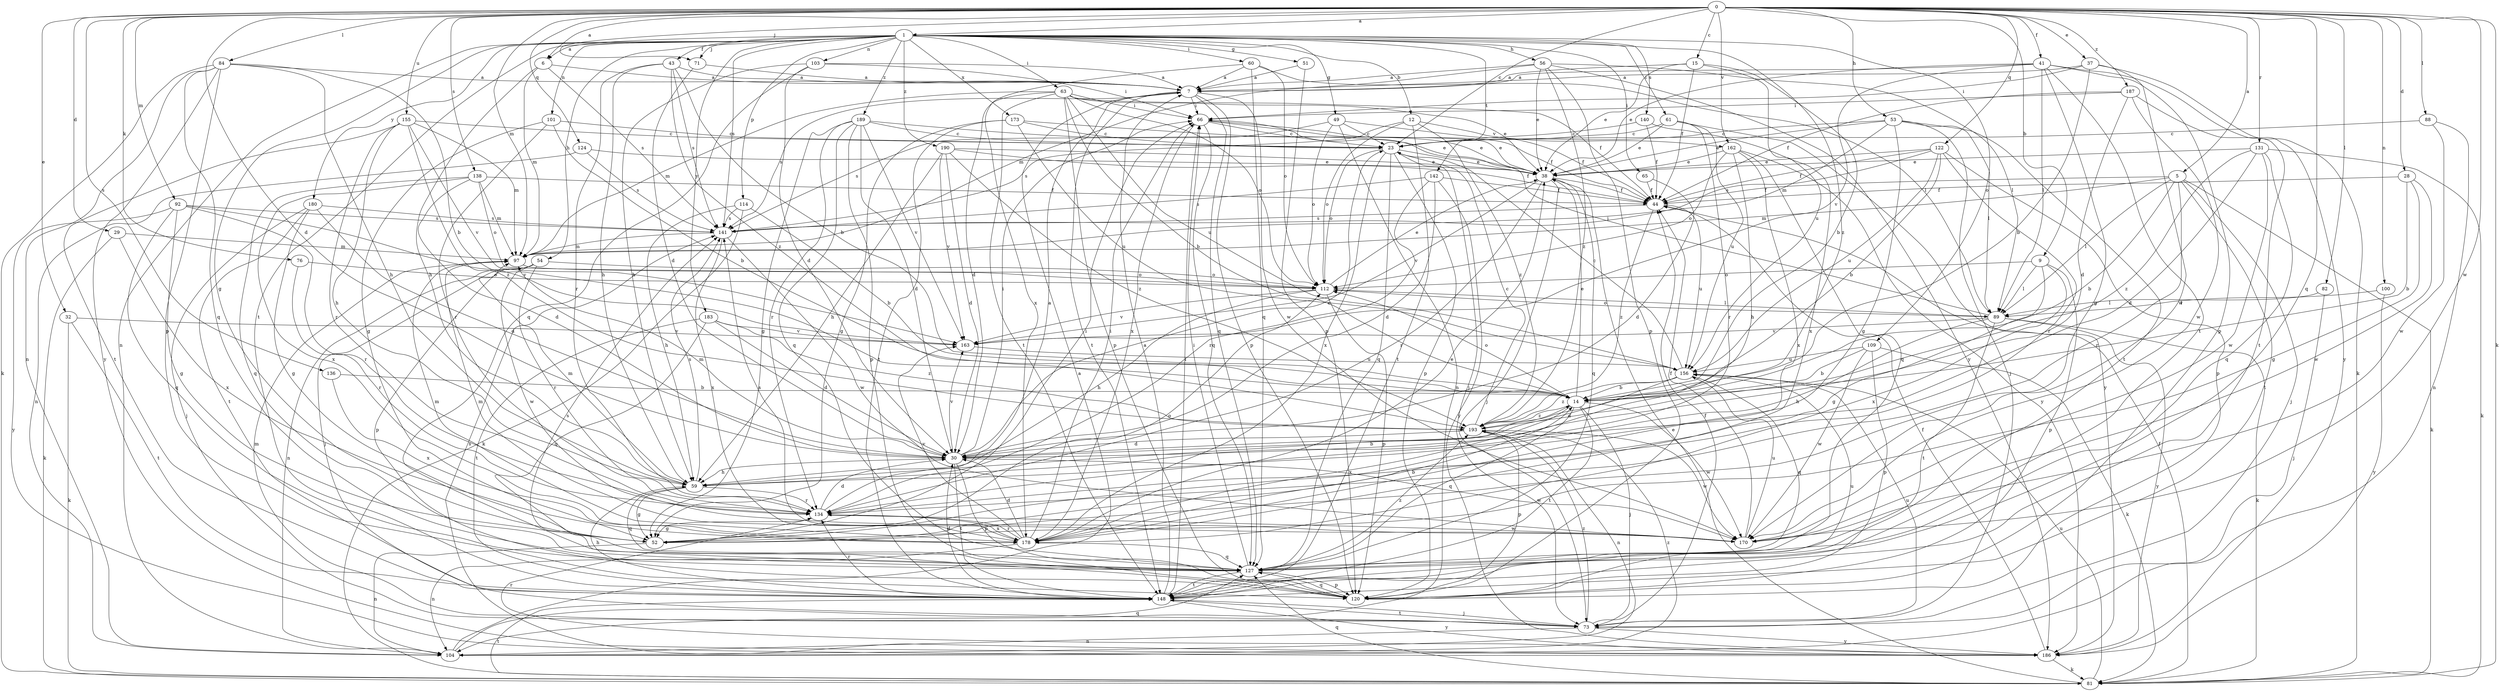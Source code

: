 strict digraph  {
0;
1;
5;
6;
7;
9;
12;
14;
15;
23;
28;
29;
30;
32;
37;
38;
41;
43;
44;
49;
51;
52;
53;
54;
56;
59;
60;
61;
63;
65;
66;
71;
73;
76;
81;
82;
84;
88;
89;
92;
97;
100;
101;
103;
104;
109;
112;
114;
120;
122;
124;
127;
131;
134;
136;
138;
140;
141;
142;
148;
155;
156;
162;
163;
170;
173;
178;
180;
183;
186;
187;
189;
190;
193;
0 -> 1  [label=a];
0 -> 5  [label=a];
0 -> 6  [label=a];
0 -> 9  [label=b];
0 -> 15  [label=c];
0 -> 23  [label=c];
0 -> 28  [label=d];
0 -> 29  [label=d];
0 -> 30  [label=d];
0 -> 32  [label=e];
0 -> 37  [label=e];
0 -> 41  [label=f];
0 -> 53  [label=h];
0 -> 71  [label=j];
0 -> 76  [label=k];
0 -> 81  [label=k];
0 -> 82  [label=l];
0 -> 84  [label=l];
0 -> 88  [label=l];
0 -> 92  [label=m];
0 -> 97  [label=m];
0 -> 100  [label=n];
0 -> 122  [label=q];
0 -> 124  [label=q];
0 -> 127  [label=q];
0 -> 131  [label=r];
0 -> 136  [label=s];
0 -> 138  [label=s];
0 -> 155  [label=u];
0 -> 162  [label=v];
0 -> 170  [label=w];
0 -> 187  [label=z];
1 -> 6  [label=a];
1 -> 12  [label=b];
1 -> 43  [label=f];
1 -> 49  [label=g];
1 -> 51  [label=g];
1 -> 52  [label=g];
1 -> 54  [label=h];
1 -> 56  [label=h];
1 -> 60  [label=i];
1 -> 61  [label=i];
1 -> 63  [label=i];
1 -> 65  [label=i];
1 -> 71  [label=j];
1 -> 101  [label=n];
1 -> 103  [label=n];
1 -> 104  [label=n];
1 -> 109  [label=o];
1 -> 114  [label=p];
1 -> 140  [label=s];
1 -> 141  [label=s];
1 -> 142  [label=t];
1 -> 148  [label=t];
1 -> 173  [label=x];
1 -> 180  [label=y];
1 -> 183  [label=y];
1 -> 189  [label=z];
1 -> 190  [label=z];
1 -> 193  [label=z];
5 -> 14  [label=b];
5 -> 44  [label=f];
5 -> 73  [label=j];
5 -> 81  [label=k];
5 -> 89  [label=l];
5 -> 97  [label=m];
5 -> 134  [label=r];
5 -> 148  [label=t];
6 -> 7  [label=a];
6 -> 59  [label=h];
6 -> 97  [label=m];
6 -> 141  [label=s];
7 -> 66  [label=i];
7 -> 120  [label=p];
7 -> 127  [label=q];
7 -> 141  [label=s];
7 -> 148  [label=t];
7 -> 170  [label=w];
9 -> 52  [label=g];
9 -> 89  [label=l];
9 -> 112  [label=o];
9 -> 120  [label=p];
9 -> 178  [label=x];
12 -> 112  [label=o];
12 -> 141  [label=s];
12 -> 148  [label=t];
12 -> 162  [label=v];
12 -> 193  [label=z];
14 -> 38  [label=e];
14 -> 73  [label=j];
14 -> 112  [label=o];
14 -> 127  [label=q];
14 -> 148  [label=t];
14 -> 170  [label=w];
14 -> 178  [label=x];
14 -> 193  [label=z];
15 -> 7  [label=a];
15 -> 14  [label=b];
15 -> 38  [label=e];
15 -> 44  [label=f];
15 -> 156  [label=u];
23 -> 38  [label=e];
23 -> 73  [label=j];
23 -> 112  [label=o];
23 -> 120  [label=p];
23 -> 127  [label=q];
23 -> 178  [label=x];
28 -> 14  [label=b];
28 -> 44  [label=f];
28 -> 52  [label=g];
28 -> 170  [label=w];
29 -> 81  [label=k];
29 -> 97  [label=m];
29 -> 178  [label=x];
30 -> 23  [label=c];
30 -> 59  [label=h];
30 -> 66  [label=i];
30 -> 97  [label=m];
30 -> 120  [label=p];
30 -> 148  [label=t];
30 -> 163  [label=v];
30 -> 170  [label=w];
32 -> 81  [label=k];
32 -> 148  [label=t];
32 -> 163  [label=v];
37 -> 7  [label=a];
37 -> 14  [label=b];
37 -> 66  [label=i];
37 -> 81  [label=k];
37 -> 170  [label=w];
38 -> 44  [label=f];
38 -> 73  [label=j];
38 -> 127  [label=q];
38 -> 134  [label=r];
38 -> 163  [label=v];
41 -> 7  [label=a];
41 -> 38  [label=e];
41 -> 52  [label=g];
41 -> 89  [label=l];
41 -> 120  [label=p];
41 -> 148  [label=t];
41 -> 163  [label=v];
41 -> 186  [label=y];
43 -> 7  [label=a];
43 -> 14  [label=b];
43 -> 59  [label=h];
43 -> 134  [label=r];
43 -> 141  [label=s];
43 -> 193  [label=z];
44 -> 141  [label=s];
44 -> 156  [label=u];
44 -> 193  [label=z];
49 -> 23  [label=c];
49 -> 44  [label=f];
49 -> 104  [label=n];
49 -> 112  [label=o];
49 -> 141  [label=s];
51 -> 7  [label=a];
51 -> 120  [label=p];
52 -> 66  [label=i];
52 -> 104  [label=n];
52 -> 112  [label=o];
53 -> 23  [label=c];
53 -> 38  [label=e];
53 -> 52  [label=g];
53 -> 73  [label=j];
53 -> 89  [label=l];
53 -> 97  [label=m];
53 -> 148  [label=t];
54 -> 73  [label=j];
54 -> 104  [label=n];
54 -> 112  [label=o];
54 -> 120  [label=p];
54 -> 134  [label=r];
54 -> 170  [label=w];
56 -> 7  [label=a];
56 -> 38  [label=e];
56 -> 89  [label=l];
56 -> 97  [label=m];
56 -> 120  [label=p];
56 -> 186  [label=y];
56 -> 193  [label=z];
59 -> 14  [label=b];
59 -> 52  [label=g];
59 -> 97  [label=m];
59 -> 127  [label=q];
59 -> 134  [label=r];
59 -> 141  [label=s];
60 -> 7  [label=a];
60 -> 89  [label=l];
60 -> 112  [label=o];
60 -> 127  [label=q];
60 -> 178  [label=x];
61 -> 23  [label=c];
61 -> 38  [label=e];
61 -> 134  [label=r];
61 -> 156  [label=u];
61 -> 186  [label=y];
63 -> 14  [label=b];
63 -> 30  [label=d];
63 -> 38  [label=e];
63 -> 44  [label=f];
63 -> 66  [label=i];
63 -> 97  [label=m];
63 -> 112  [label=o];
63 -> 120  [label=p];
63 -> 148  [label=t];
63 -> 156  [label=u];
65 -> 30  [label=d];
65 -> 44  [label=f];
66 -> 23  [label=c];
66 -> 38  [label=e];
66 -> 44  [label=f];
66 -> 127  [label=q];
66 -> 178  [label=x];
71 -> 7  [label=a];
71 -> 30  [label=d];
73 -> 44  [label=f];
73 -> 97  [label=m];
73 -> 104  [label=n];
73 -> 148  [label=t];
73 -> 156  [label=u];
73 -> 186  [label=y];
73 -> 193  [label=z];
76 -> 112  [label=o];
76 -> 134  [label=r];
81 -> 38  [label=e];
81 -> 44  [label=f];
81 -> 127  [label=q];
81 -> 148  [label=t];
81 -> 156  [label=u];
82 -> 73  [label=j];
82 -> 89  [label=l];
84 -> 7  [label=a];
84 -> 14  [label=b];
84 -> 59  [label=h];
84 -> 81  [label=k];
84 -> 104  [label=n];
84 -> 120  [label=p];
84 -> 127  [label=q];
84 -> 186  [label=y];
88 -> 23  [label=c];
88 -> 104  [label=n];
88 -> 170  [label=w];
89 -> 59  [label=h];
89 -> 66  [label=i];
89 -> 81  [label=k];
89 -> 112  [label=o];
89 -> 148  [label=t];
89 -> 163  [label=v];
89 -> 186  [label=y];
92 -> 52  [label=g];
92 -> 127  [label=q];
92 -> 134  [label=r];
92 -> 141  [label=s];
92 -> 163  [label=v];
92 -> 186  [label=y];
97 -> 112  [label=o];
100 -> 89  [label=l];
100 -> 186  [label=y];
101 -> 14  [label=b];
101 -> 23  [label=c];
101 -> 52  [label=g];
101 -> 134  [label=r];
103 -> 7  [label=a];
103 -> 30  [label=d];
103 -> 59  [label=h];
103 -> 66  [label=i];
103 -> 127  [label=q];
104 -> 7  [label=a];
104 -> 127  [label=q];
104 -> 193  [label=z];
109 -> 14  [label=b];
109 -> 81  [label=k];
109 -> 120  [label=p];
109 -> 156  [label=u];
109 -> 170  [label=w];
112 -> 38  [label=e];
112 -> 59  [label=h];
112 -> 89  [label=l];
112 -> 120  [label=p];
112 -> 163  [label=v];
114 -> 14  [label=b];
114 -> 59  [label=h];
114 -> 81  [label=k];
114 -> 141  [label=s];
120 -> 127  [label=q];
120 -> 141  [label=s];
120 -> 156  [label=u];
122 -> 14  [label=b];
122 -> 38  [label=e];
122 -> 44  [label=f];
122 -> 120  [label=p];
122 -> 134  [label=r];
122 -> 141  [label=s];
122 -> 156  [label=u];
124 -> 38  [label=e];
124 -> 104  [label=n];
124 -> 141  [label=s];
127 -> 66  [label=i];
127 -> 120  [label=p];
127 -> 148  [label=t];
127 -> 193  [label=z];
131 -> 30  [label=d];
131 -> 38  [label=e];
131 -> 81  [label=k];
131 -> 127  [label=q];
131 -> 170  [label=w];
131 -> 193  [label=z];
134 -> 7  [label=a];
134 -> 30  [label=d];
134 -> 52  [label=g];
134 -> 170  [label=w];
134 -> 178  [label=x];
136 -> 14  [label=b];
136 -> 178  [label=x];
138 -> 30  [label=d];
138 -> 44  [label=f];
138 -> 97  [label=m];
138 -> 112  [label=o];
138 -> 127  [label=q];
138 -> 178  [label=x];
140 -> 23  [label=c];
140 -> 44  [label=f];
140 -> 178  [label=x];
141 -> 97  [label=m];
141 -> 170  [label=w];
141 -> 178  [label=x];
142 -> 30  [label=d];
142 -> 44  [label=f];
142 -> 134  [label=r];
142 -> 141  [label=s];
142 -> 186  [label=y];
148 -> 7  [label=a];
148 -> 30  [label=d];
148 -> 59  [label=h];
148 -> 66  [label=i];
148 -> 73  [label=j];
148 -> 134  [label=r];
148 -> 186  [label=y];
155 -> 23  [label=c];
155 -> 59  [label=h];
155 -> 97  [label=m];
155 -> 134  [label=r];
155 -> 148  [label=t];
155 -> 163  [label=v];
155 -> 193  [label=z];
156 -> 14  [label=b];
156 -> 23  [label=c];
156 -> 30  [label=d];
156 -> 127  [label=q];
156 -> 193  [label=z];
162 -> 38  [label=e];
162 -> 59  [label=h];
162 -> 112  [label=o];
162 -> 127  [label=q];
162 -> 178  [label=x];
162 -> 186  [label=y];
163 -> 156  [label=u];
170 -> 44  [label=f];
170 -> 97  [label=m];
170 -> 156  [label=u];
173 -> 23  [label=c];
173 -> 38  [label=e];
173 -> 52  [label=g];
173 -> 148  [label=t];
173 -> 156  [label=u];
178 -> 14  [label=b];
178 -> 30  [label=d];
178 -> 38  [label=e];
178 -> 66  [label=i];
178 -> 97  [label=m];
178 -> 104  [label=n];
178 -> 127  [label=q];
178 -> 134  [label=r];
178 -> 141  [label=s];
178 -> 163  [label=v];
180 -> 30  [label=d];
180 -> 52  [label=g];
180 -> 73  [label=j];
180 -> 141  [label=s];
180 -> 148  [label=t];
183 -> 30  [label=d];
183 -> 127  [label=q];
183 -> 148  [label=t];
183 -> 163  [label=v];
183 -> 193  [label=z];
186 -> 44  [label=f];
186 -> 81  [label=k];
186 -> 134  [label=r];
186 -> 141  [label=s];
187 -> 30  [label=d];
187 -> 44  [label=f];
187 -> 66  [label=i];
187 -> 148  [label=t];
187 -> 170  [label=w];
189 -> 23  [label=c];
189 -> 30  [label=d];
189 -> 38  [label=e];
189 -> 52  [label=g];
189 -> 120  [label=p];
189 -> 127  [label=q];
189 -> 134  [label=r];
189 -> 163  [label=v];
190 -> 30  [label=d];
190 -> 38  [label=e];
190 -> 44  [label=f];
190 -> 59  [label=h];
190 -> 163  [label=v];
190 -> 193  [label=z];
193 -> 23  [label=c];
193 -> 30  [label=d];
193 -> 104  [label=n];
193 -> 120  [label=p];
193 -> 170  [label=w];
}
